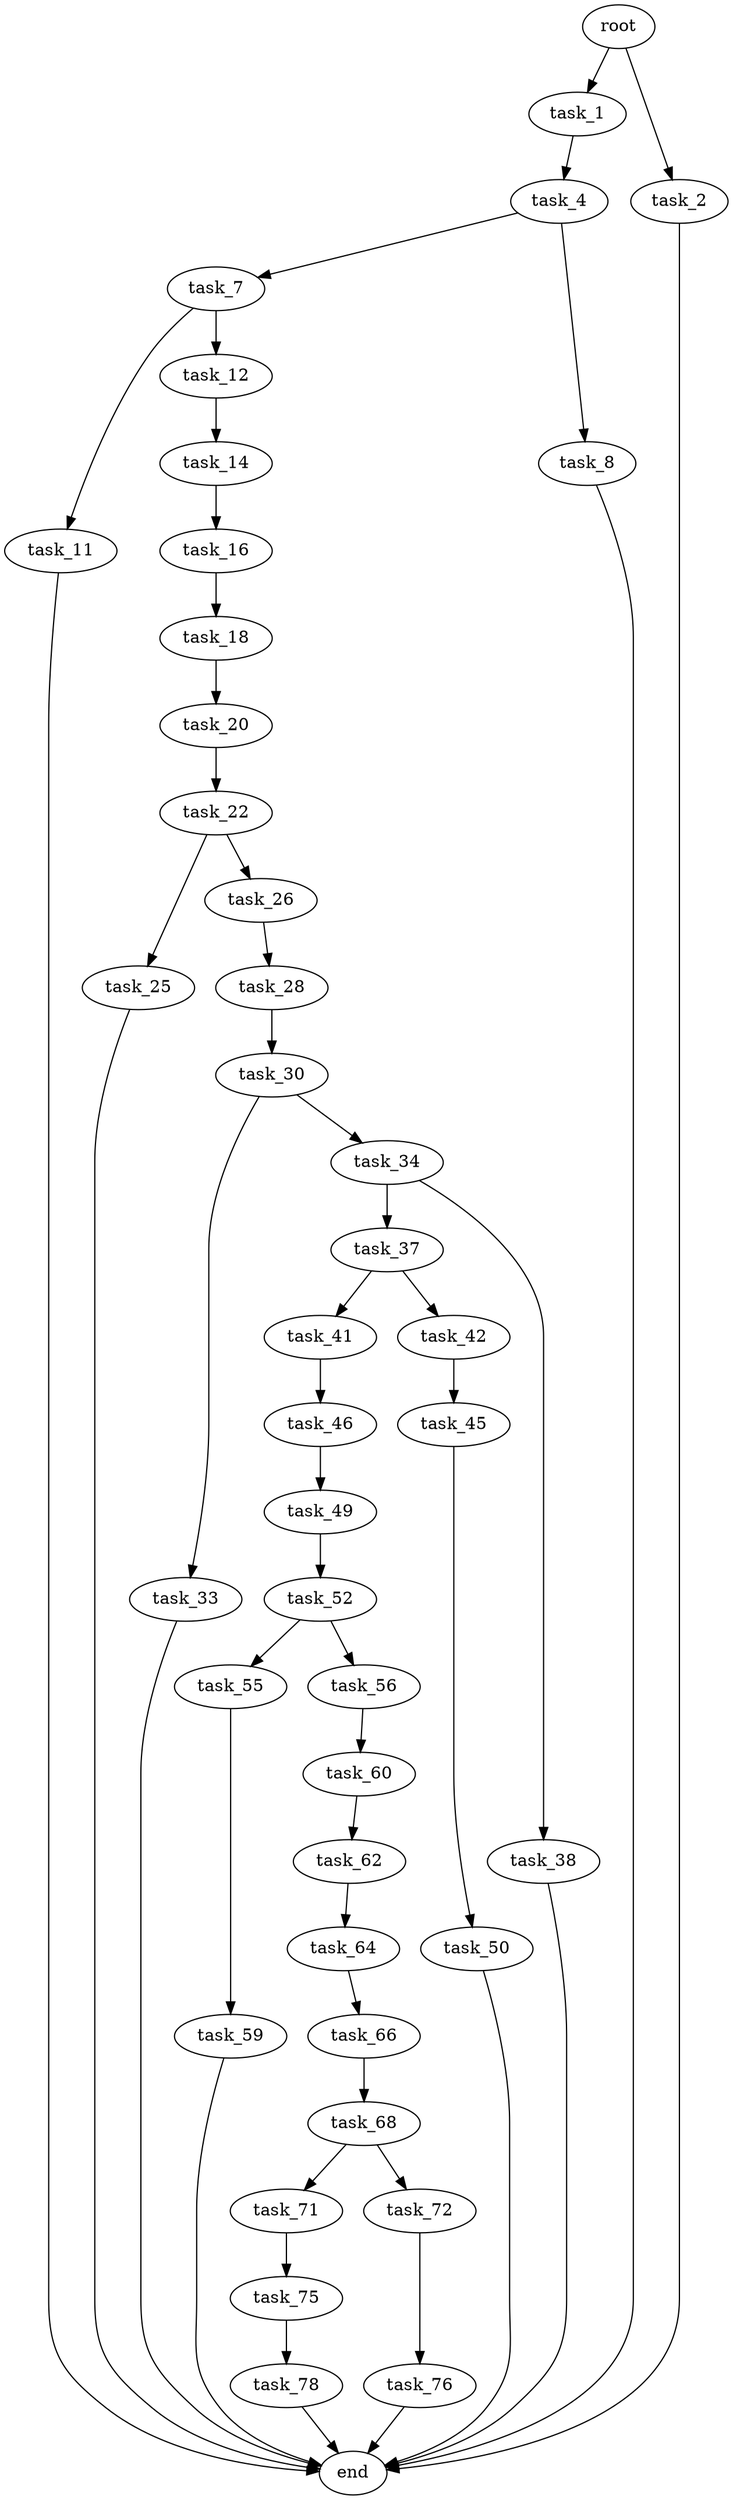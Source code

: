 digraph G {
  root [size="0.000000"];
  task_1 [size="4080286266.000000"];
  task_2 [size="45048076046.000000"];
  task_4 [size="68719476736.000000"];
  task_7 [size="17206278111.000000"];
  task_8 [size="13852948784.000000"];
  task_11 [size="42841365393.000000"];
  task_12 [size="629954040427.000000"];
  task_14 [size="782757789696.000000"];
  task_16 [size="7253784390.000000"];
  task_18 [size="5177018492.000000"];
  task_20 [size="1073741824000.000000"];
  task_22 [size="23311910390.000000"];
  task_25 [size="17970791539.000000"];
  task_26 [size="88887450341.000000"];
  task_28 [size="231928233984.000000"];
  task_30 [size="41729801393.000000"];
  task_33 [size="8589934592.000000"];
  task_34 [size="2155319028.000000"];
  task_37 [size="231928233984.000000"];
  task_38 [size="276233461415.000000"];
  task_41 [size="11875237388.000000"];
  task_42 [size="2305576456.000000"];
  task_45 [size="231928233984.000000"];
  task_46 [size="549755813888.000000"];
  task_49 [size="1047648071695.000000"];
  task_50 [size="8589934592.000000"];
  task_52 [size="231928233984.000000"];
  task_55 [size="756116702866.000000"];
  task_56 [size="101185359008.000000"];
  task_59 [size="8589934592.000000"];
  task_60 [size="2130215440.000000"];
  task_62 [size="8589934592.000000"];
  task_64 [size="12470615719.000000"];
  task_66 [size="24565869197.000000"];
  task_68 [size="18950183998.000000"];
  task_71 [size="549755813888.000000"];
  task_72 [size="368293445632.000000"];
  task_75 [size="28991029248.000000"];
  task_76 [size="134217728000.000000"];
  task_78 [size="102781896079.000000"];
  end [size="0.000000"];

  root -> task_1 [size="1.000000"];
  root -> task_2 [size="1.000000"];
  task_1 -> task_4 [size="75497472.000000"];
  task_2 -> end [size="1.000000"];
  task_4 -> task_7 [size="134217728.000000"];
  task_4 -> task_8 [size="134217728.000000"];
  task_7 -> task_11 [size="536870912.000000"];
  task_7 -> task_12 [size="536870912.000000"];
  task_8 -> end [size="1.000000"];
  task_11 -> end [size="1.000000"];
  task_12 -> task_14 [size="679477248.000000"];
  task_14 -> task_16 [size="679477248.000000"];
  task_16 -> task_18 [size="33554432.000000"];
  task_18 -> task_20 [size="209715200.000000"];
  task_20 -> task_22 [size="838860800.000000"];
  task_22 -> task_25 [size="679477248.000000"];
  task_22 -> task_26 [size="679477248.000000"];
  task_25 -> end [size="1.000000"];
  task_26 -> task_28 [size="75497472.000000"];
  task_28 -> task_30 [size="301989888.000000"];
  task_30 -> task_33 [size="679477248.000000"];
  task_30 -> task_34 [size="679477248.000000"];
  task_33 -> end [size="1.000000"];
  task_34 -> task_37 [size="209715200.000000"];
  task_34 -> task_38 [size="209715200.000000"];
  task_37 -> task_41 [size="301989888.000000"];
  task_37 -> task_42 [size="301989888.000000"];
  task_38 -> end [size="1.000000"];
  task_41 -> task_46 [size="301989888.000000"];
  task_42 -> task_45 [size="134217728.000000"];
  task_45 -> task_50 [size="301989888.000000"];
  task_46 -> task_49 [size="536870912.000000"];
  task_49 -> task_52 [size="679477248.000000"];
  task_50 -> end [size="1.000000"];
  task_52 -> task_55 [size="301989888.000000"];
  task_52 -> task_56 [size="301989888.000000"];
  task_55 -> task_59 [size="679477248.000000"];
  task_56 -> task_60 [size="134217728.000000"];
  task_59 -> end [size="1.000000"];
  task_60 -> task_62 [size="75497472.000000"];
  task_62 -> task_64 [size="33554432.000000"];
  task_64 -> task_66 [size="33554432.000000"];
  task_66 -> task_68 [size="536870912.000000"];
  task_68 -> task_71 [size="838860800.000000"];
  task_68 -> task_72 [size="838860800.000000"];
  task_71 -> task_75 [size="536870912.000000"];
  task_72 -> task_76 [size="411041792.000000"];
  task_75 -> task_78 [size="75497472.000000"];
  task_76 -> end [size="1.000000"];
  task_78 -> end [size="1.000000"];
}
